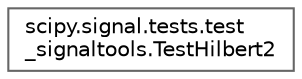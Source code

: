 digraph "Graphical Class Hierarchy"
{
 // LATEX_PDF_SIZE
  bgcolor="transparent";
  edge [fontname=Helvetica,fontsize=10,labelfontname=Helvetica,labelfontsize=10];
  node [fontname=Helvetica,fontsize=10,shape=box,height=0.2,width=0.4];
  rankdir="LR";
  Node0 [id="Node000000",label="scipy.signal.tests.test\l_signaltools.TestHilbert2",height=0.2,width=0.4,color="grey40", fillcolor="white", style="filled",URL="$da/d16/classscipy_1_1signal_1_1tests_1_1test__signaltools_1_1TestHilbert2.html",tooltip=" "];
}

